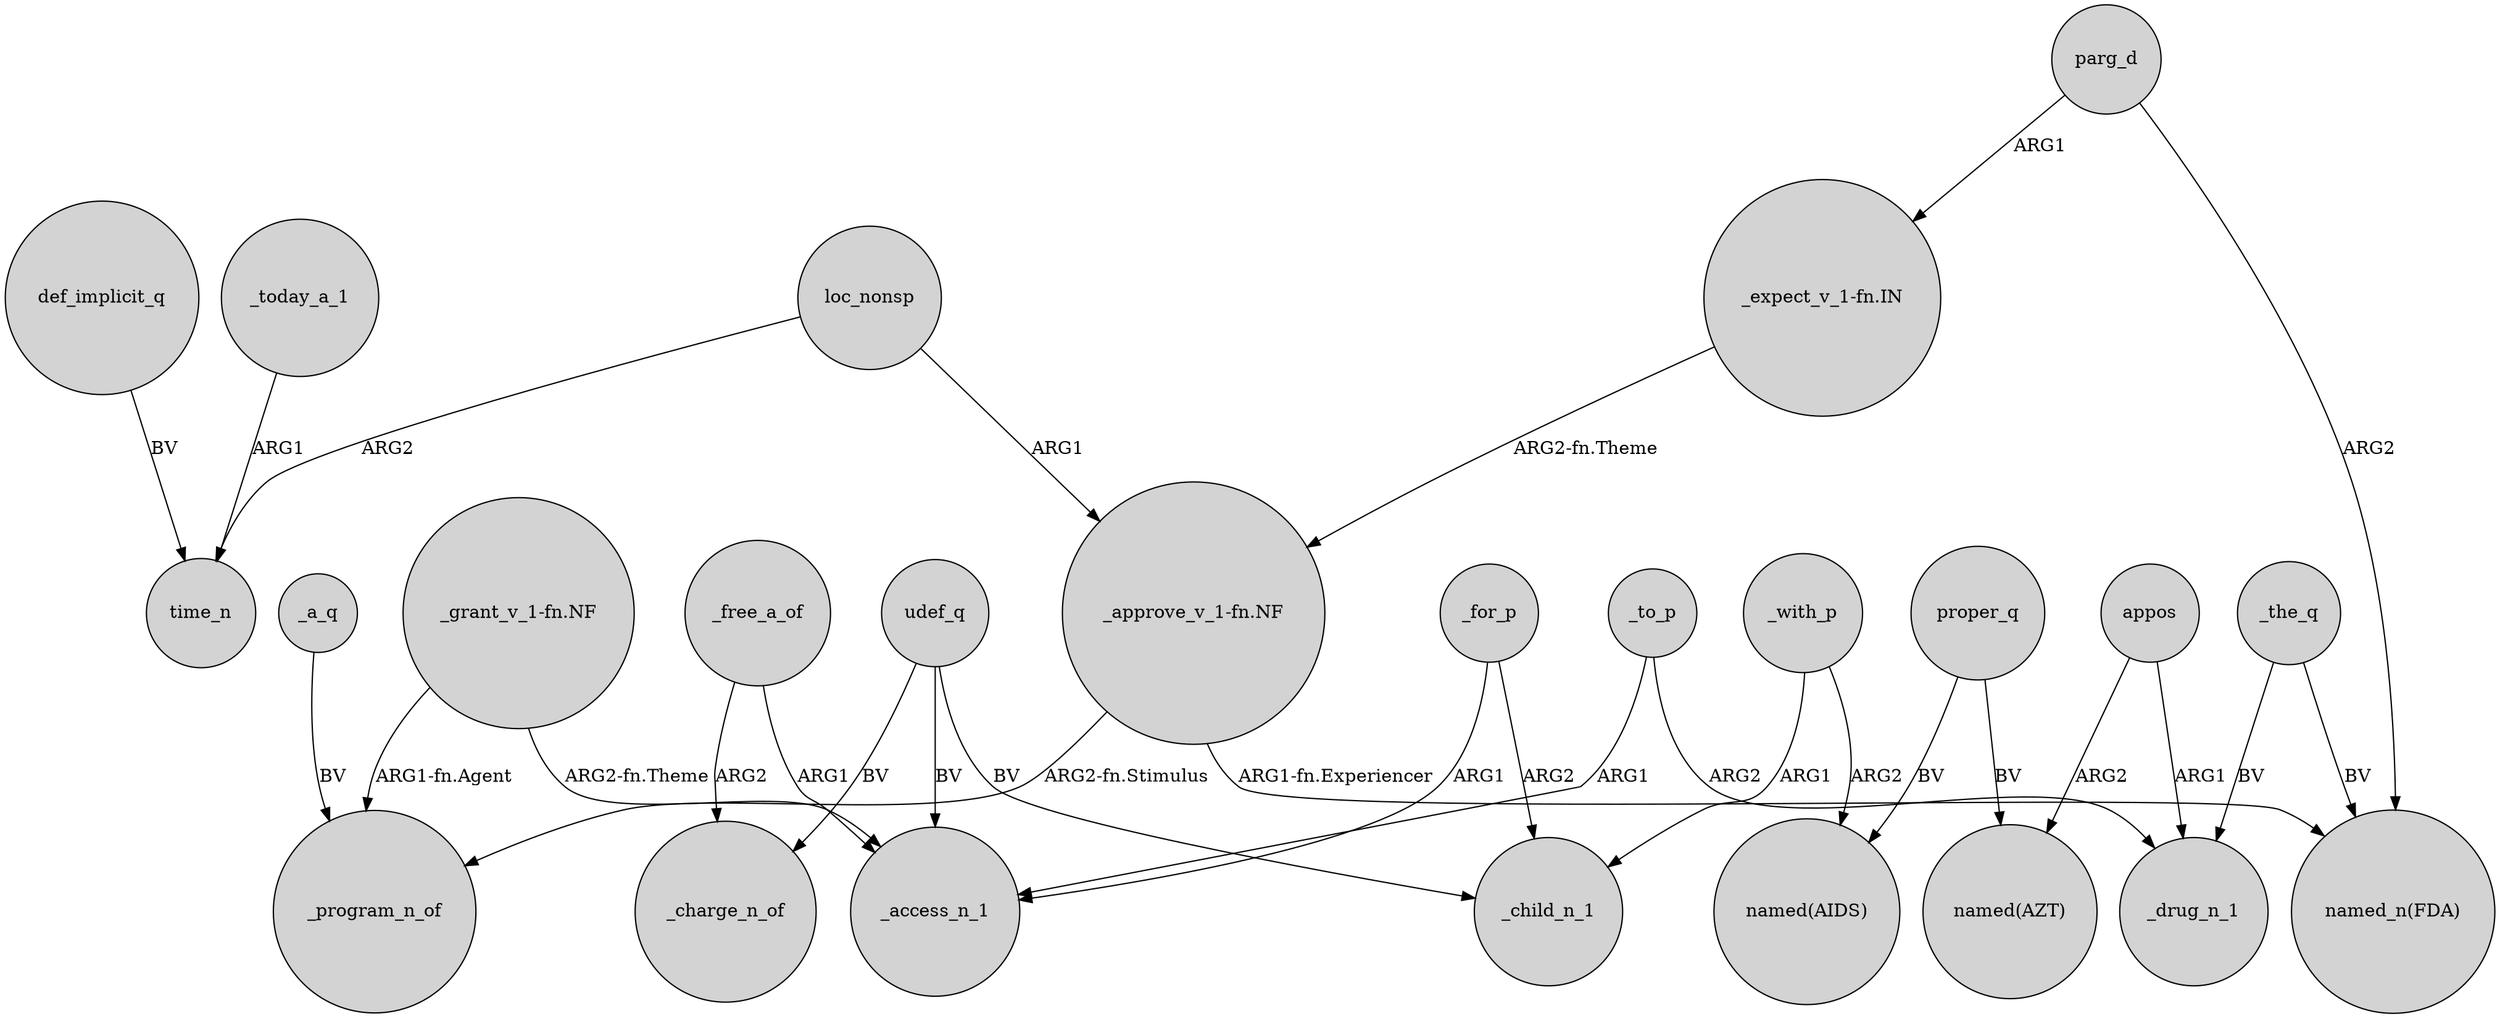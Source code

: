 digraph {
	node [shape=circle style=filled]
	_today_a_1 -> time_n [label=ARG1]
	udef_q -> _child_n_1 [label=BV]
	appos -> _drug_n_1 [label=ARG1]
	"_expect_v_1-fn.IN" -> "_approve_v_1-fn.NF" [label="ARG2-fn.Theme"]
	proper_q -> "named(AIDS)" [label=BV]
	"_approve_v_1-fn.NF" -> _program_n_of [label="ARG2-fn.Stimulus"]
	udef_q -> _charge_n_of [label=BV]
	"_approve_v_1-fn.NF" -> "named_n(FDA)" [label="ARG1-fn.Experiencer"]
	loc_nonsp -> time_n [label=ARG2]
	"_grant_v_1-fn.NF" -> _access_n_1 [label="ARG2-fn.Theme"]
	_free_a_of -> _access_n_1 [label=ARG1]
	udef_q -> _access_n_1 [label=BV]
	_the_q -> _drug_n_1 [label=BV]
	_to_p -> _access_n_1 [label=ARG1]
	_the_q -> "named_n(FDA)" [label=BV]
	_for_p -> _access_n_1 [label=ARG1]
	_free_a_of -> _charge_n_of [label=ARG2]
	proper_q -> "named(AZT)" [label=BV]
	_a_q -> _program_n_of [label=BV]
	parg_d -> "_expect_v_1-fn.IN" [label=ARG1]
	parg_d -> "named_n(FDA)" [label=ARG2]
	appos -> "named(AZT)" [label=ARG2]
	loc_nonsp -> "_approve_v_1-fn.NF" [label=ARG1]
	_with_p -> _child_n_1 [label=ARG1]
	_to_p -> _drug_n_1 [label=ARG2]
	_for_p -> _child_n_1 [label=ARG2]
	_with_p -> "named(AIDS)" [label=ARG2]
	"_grant_v_1-fn.NF" -> _program_n_of [label="ARG1-fn.Agent"]
	def_implicit_q -> time_n [label=BV]
}
